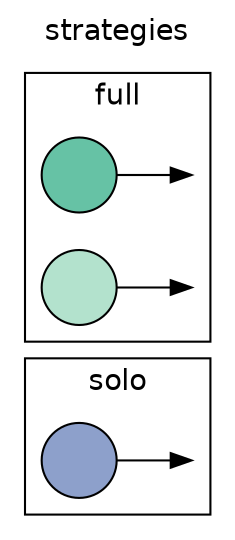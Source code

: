 digraph {
  rankdir=LR;
  label="strategies";
  labelloc=t;
  fontname=helvetica;
  // bgcolor=transparent;

  node[fontname=helvetica; label=""; style=filled];

  // Set cluster order (top to bottom) by initializing
  // nodes in each cluster starting from bottom to top
  s1, f1;

  // Shapes are projects
  s1, f1, f2[shape=circle];

  // Colors are people
s1[fillcolor="#8DA0CB"];
  f1[fillcolor="#66C2A5"];
  f2[fillcolor="#b3e2cd"];

  // Invisible last nodes
  sinv1, finv1, finv2[style=invis, width=0];

  subgraph cluster1 {
    label="solo";
    s1 -> sinv1;
  }

  subgraph cluster2 {
    label="full";
    f1 -> finv1;
    f2 -> finv2;
  }

}
